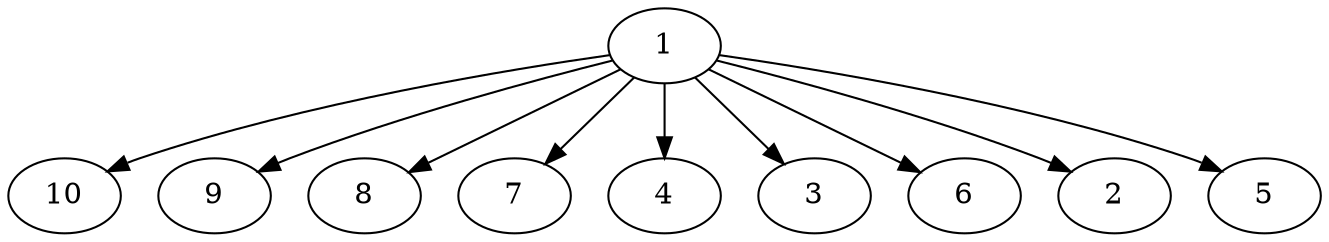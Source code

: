 digraph "16p_Fork_Nodes_10_CCR_0.10_WeightType_Random-output.dot" {
	10	 [Weight=48,Start=103,Processor=8];
	9	 [Weight=48,Start=99,Processor=9];
	8	 [Weight=48,Start=99,Processor=10];
	7	 [Weight=58,Start=98,Processor=11];
	4	 [Weight=67,Start=100,Processor=12];
	3	 [Weight=19,Start=105,Processor=13];
	6	 [Weight=29,Start=102,Processor=14];
	2	 [Weight=19,Start=104,Processor=15];
	1	 [Weight=96,Start=0,Processor=16];
	5	 [Weight=67,Start=96,Processor=16];
	1 -> 2	 [Weight=8];
	1 -> 3	 [Weight=9];
	1 -> 4	 [Weight=4];
	1 -> 5	 [Weight=8];
	1 -> 6	 [Weight=6];
	1 -> 7	 [Weight=2];
	1 -> 8	 [Weight=3];
	1 -> 9	 [Weight=3];
	1 -> 10	 [Weight=7];
}
